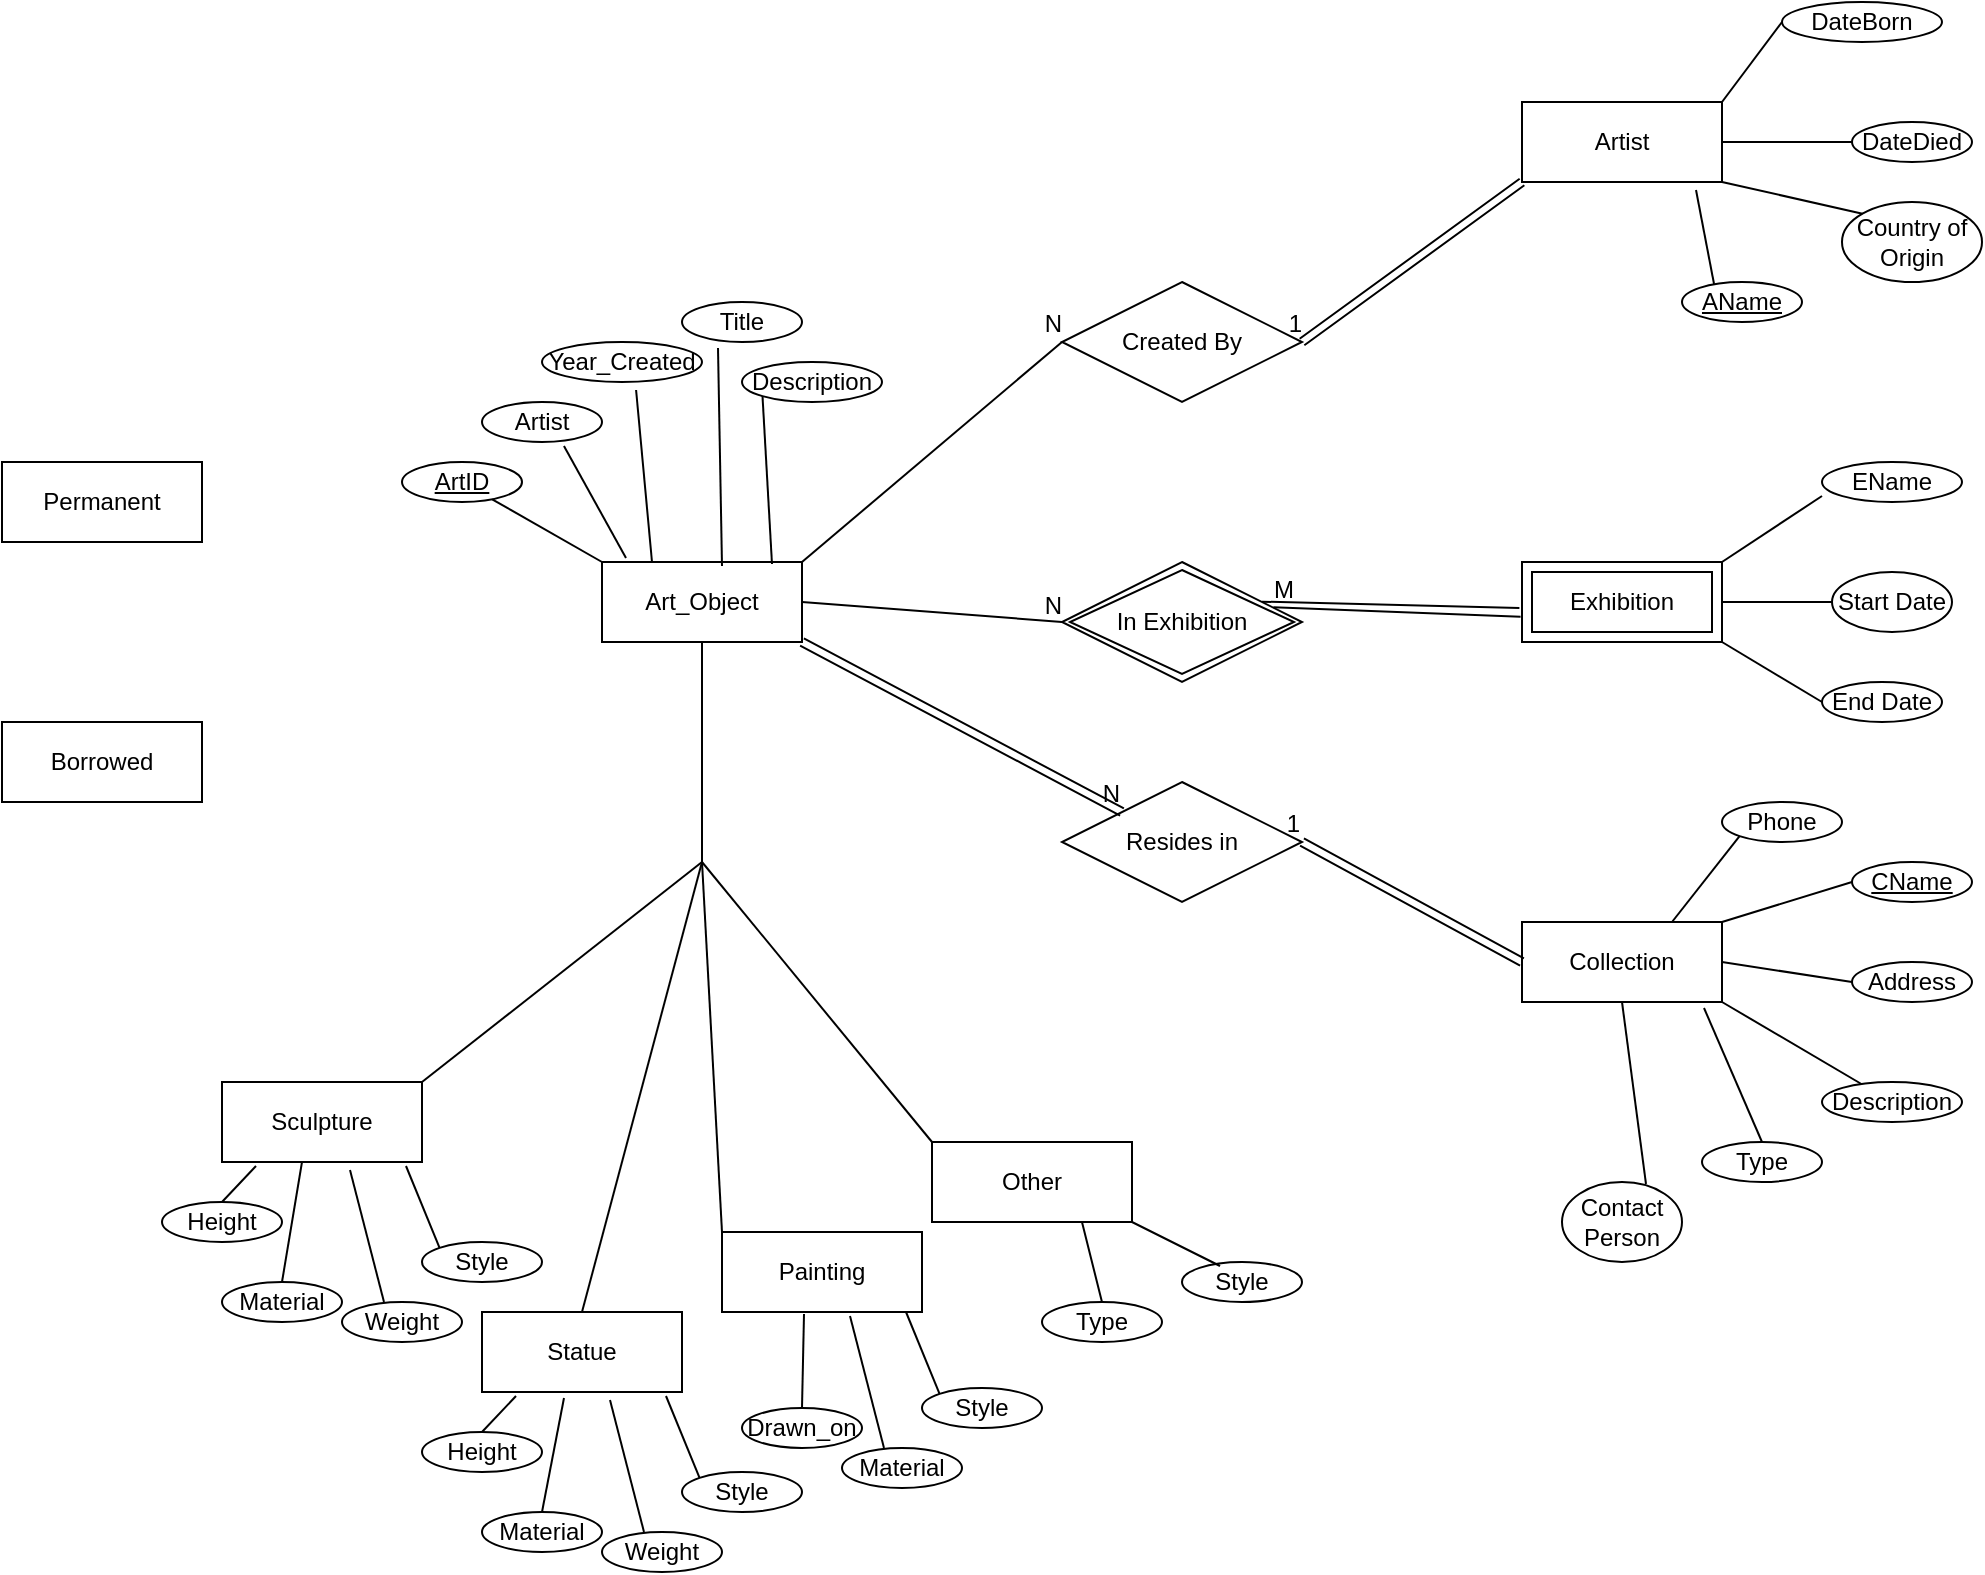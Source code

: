 <mxfile>
    <diagram id="M828vq5d6RUSsPA0u2Nk" name="Page-1">
        <mxGraphModel dx="1980" dy="1879" grid="1" gridSize="10" guides="1" tooltips="1" connect="1" arrows="1" fold="1" page="1" pageScale="1" pageWidth="850" pageHeight="1100" math="0" shadow="0">
            <root>
                <mxCell id="0"/>
                <mxCell id="1" parent="0"/>
                <mxCell id="3" value="Art_Object" style="whiteSpace=wrap;html=1;align=center;" vertex="1" parent="1">
                    <mxGeometry x="150" y="190" width="100" height="40" as="geometry"/>
                </mxCell>
                <mxCell id="4" value="Sculpture" style="whiteSpace=wrap;html=1;align=center;" vertex="1" parent="1">
                    <mxGeometry x="-40" y="450" width="100" height="40" as="geometry"/>
                </mxCell>
                <mxCell id="5" value="Statue" style="whiteSpace=wrap;html=1;align=center;" vertex="1" parent="1">
                    <mxGeometry x="90" y="565" width="100" height="40" as="geometry"/>
                </mxCell>
                <mxCell id="6" value="Painting" style="whiteSpace=wrap;html=1;align=center;" vertex="1" parent="1">
                    <mxGeometry x="210" y="525" width="100" height="40" as="geometry"/>
                </mxCell>
                <mxCell id="7" value="Borrowed" style="whiteSpace=wrap;html=1;align=center;" vertex="1" parent="1">
                    <mxGeometry x="-150" y="270" width="100" height="40" as="geometry"/>
                </mxCell>
                <mxCell id="8" value="Permanent" style="whiteSpace=wrap;html=1;align=center;" vertex="1" parent="1">
                    <mxGeometry x="-150" y="140" width="100" height="40" as="geometry"/>
                </mxCell>
                <mxCell id="10" value="" style="endArrow=none;html=1;exitX=0;exitY=0;exitDx=0;exitDy=0;" edge="1" parent="1" source="6">
                    <mxGeometry width="50" height="50" relative="1" as="geometry">
                        <mxPoint x="210" y="380" as="sourcePoint"/>
                        <mxPoint x="200" y="340" as="targetPoint"/>
                    </mxGeometry>
                </mxCell>
                <mxCell id="11" value="" style="endArrow=none;html=1;exitX=1;exitY=0;exitDx=0;exitDy=0;" edge="1" parent="1" source="4">
                    <mxGeometry width="50" height="50" relative="1" as="geometry">
                        <mxPoint x="220" y="390" as="sourcePoint"/>
                        <mxPoint x="200" y="340" as="targetPoint"/>
                    </mxGeometry>
                </mxCell>
                <mxCell id="12" value="&lt;u&gt;ArtID&lt;/u&gt;" style="ellipse;whiteSpace=wrap;html=1;align=center;" vertex="1" parent="1">
                    <mxGeometry x="50" y="140" width="60" height="20" as="geometry"/>
                </mxCell>
                <mxCell id="13" value="Artist" style="ellipse;whiteSpace=wrap;html=1;align=center;" vertex="1" parent="1">
                    <mxGeometry x="90" y="110" width="60" height="20" as="geometry"/>
                </mxCell>
                <mxCell id="14" value="Year_Created" style="ellipse;whiteSpace=wrap;html=1;align=center;" vertex="1" parent="1">
                    <mxGeometry x="120" y="80" width="80" height="20" as="geometry"/>
                </mxCell>
                <mxCell id="15" value="" style="endArrow=none;html=1;exitX=0;exitY=0;exitDx=0;exitDy=0;" edge="1" parent="1" source="3" target="12">
                    <mxGeometry width="50" height="50" relative="1" as="geometry">
                        <mxPoint x="400" y="220" as="sourcePoint"/>
                        <mxPoint x="450" y="170" as="targetPoint"/>
                    </mxGeometry>
                </mxCell>
                <mxCell id="16" value="" style="endArrow=none;html=1;exitX=0.12;exitY=-0.05;exitDx=0;exitDy=0;entryX=0.683;entryY=1.1;entryDx=0;entryDy=0;entryPerimeter=0;exitPerimeter=0;" edge="1" parent="1" source="3" target="13">
                    <mxGeometry width="50" height="50" relative="1" as="geometry">
                        <mxPoint x="160" y="200" as="sourcePoint"/>
                        <mxPoint x="105.116" y="168.638" as="targetPoint"/>
                    </mxGeometry>
                </mxCell>
                <mxCell id="17" value="" style="endArrow=none;html=1;exitX=0.25;exitY=0;exitDx=0;exitDy=0;entryX=0.588;entryY=1.2;entryDx=0;entryDy=0;entryPerimeter=0;" edge="1" parent="1" source="3" target="14">
                    <mxGeometry width="50" height="50" relative="1" as="geometry">
                        <mxPoint x="170" y="210" as="sourcePoint"/>
                        <mxPoint x="115.116" y="178.638" as="targetPoint"/>
                    </mxGeometry>
                </mxCell>
                <mxCell id="19" value="Title" style="ellipse;whiteSpace=wrap;html=1;align=center;" vertex="1" parent="1">
                    <mxGeometry x="190" y="60" width="60" height="20" as="geometry"/>
                </mxCell>
                <mxCell id="20" value="Description" style="ellipse;whiteSpace=wrap;html=1;align=center;" vertex="1" parent="1">
                    <mxGeometry x="220" y="90" width="70" height="20" as="geometry"/>
                </mxCell>
                <mxCell id="21" value="" style="endArrow=none;html=1;entryX=0.3;entryY=1.15;entryDx=0;entryDy=0;entryPerimeter=0;exitX=0.6;exitY=0.05;exitDx=0;exitDy=0;exitPerimeter=0;" edge="1" parent="1" source="3" target="19">
                    <mxGeometry width="50" height="50" relative="1" as="geometry">
                        <mxPoint x="400" y="220" as="sourcePoint"/>
                        <mxPoint x="450" y="170" as="targetPoint"/>
                    </mxGeometry>
                </mxCell>
                <mxCell id="23" value="" style="endArrow=none;html=1;entryX=0;entryY=1;entryDx=0;entryDy=0;exitX=0.85;exitY=0.025;exitDx=0;exitDy=0;exitPerimeter=0;" edge="1" parent="1" source="3" target="20">
                    <mxGeometry width="50" height="50" relative="1" as="geometry">
                        <mxPoint x="400" y="220" as="sourcePoint"/>
                        <mxPoint x="450" y="170" as="targetPoint"/>
                    </mxGeometry>
                </mxCell>
                <mxCell id="24" value="" style="endArrow=none;html=1;entryX=0.17;entryY=1.05;entryDx=0;entryDy=0;entryPerimeter=0;" edge="1" parent="1" target="4">
                    <mxGeometry width="50" height="50" relative="1" as="geometry">
                        <mxPoint x="-40" y="510" as="sourcePoint"/>
                        <mxPoint x="440" y="410" as="targetPoint"/>
                    </mxGeometry>
                </mxCell>
                <mxCell id="25" value="Height" style="ellipse;whiteSpace=wrap;html=1;align=center;" vertex="1" parent="1">
                    <mxGeometry x="-70" y="510" width="60" height="20" as="geometry"/>
                </mxCell>
                <mxCell id="26" value="Material" style="ellipse;whiteSpace=wrap;html=1;align=center;" vertex="1" parent="1">
                    <mxGeometry x="-40" y="550" width="60" height="20" as="geometry"/>
                </mxCell>
                <mxCell id="27" value="" style="endArrow=none;html=1;entryX=0.4;entryY=1;entryDx=0;entryDy=0;entryPerimeter=0;exitX=0.5;exitY=0;exitDx=0;exitDy=0;" edge="1" parent="1" source="26" target="4">
                    <mxGeometry width="50" height="50" relative="1" as="geometry">
                        <mxPoint x="390" y="460" as="sourcePoint"/>
                        <mxPoint x="440" y="410" as="targetPoint"/>
                    </mxGeometry>
                </mxCell>
                <mxCell id="28" value="Weight" style="ellipse;whiteSpace=wrap;html=1;align=center;" vertex="1" parent="1">
                    <mxGeometry x="20" y="560" width="60" height="20" as="geometry"/>
                </mxCell>
                <mxCell id="29" value="Style" style="ellipse;whiteSpace=wrap;html=1;align=center;" vertex="1" parent="1">
                    <mxGeometry x="60" y="530" width="60" height="20" as="geometry"/>
                </mxCell>
                <mxCell id="30" value="" style="endArrow=none;html=1;entryX=0.64;entryY=1.1;entryDx=0;entryDy=0;entryPerimeter=0;exitX=0.35;exitY=0;exitDx=0;exitDy=0;exitPerimeter=0;" edge="1" parent="1" source="28" target="4">
                    <mxGeometry width="50" height="50" relative="1" as="geometry">
                        <mxPoint x="390" y="460" as="sourcePoint"/>
                        <mxPoint x="440" y="410" as="targetPoint"/>
                    </mxGeometry>
                </mxCell>
                <mxCell id="31" value="" style="endArrow=none;html=1;entryX=0.92;entryY=1.05;entryDx=0;entryDy=0;entryPerimeter=0;exitX=0;exitY=0;exitDx=0;exitDy=0;" edge="1" parent="1" source="29" target="4">
                    <mxGeometry width="50" height="50" relative="1" as="geometry">
                        <mxPoint x="390" y="460" as="sourcePoint"/>
                        <mxPoint x="440" y="410" as="targetPoint"/>
                    </mxGeometry>
                </mxCell>
                <mxCell id="32" value="" style="endArrow=none;html=1;entryX=0.17;entryY=1.05;entryDx=0;entryDy=0;entryPerimeter=0;" edge="1" parent="1">
                    <mxGeometry width="50" height="50" relative="1" as="geometry">
                        <mxPoint x="90" y="625" as="sourcePoint"/>
                        <mxPoint x="107" y="607" as="targetPoint"/>
                    </mxGeometry>
                </mxCell>
                <mxCell id="33" value="Height" style="ellipse;whiteSpace=wrap;html=1;align=center;" vertex="1" parent="1">
                    <mxGeometry x="60" y="625" width="60" height="20" as="geometry"/>
                </mxCell>
                <mxCell id="34" value="Material" style="ellipse;whiteSpace=wrap;html=1;align=center;" vertex="1" parent="1">
                    <mxGeometry x="90" y="665" width="60" height="20" as="geometry"/>
                </mxCell>
                <mxCell id="35" value="Weight" style="ellipse;whiteSpace=wrap;html=1;align=center;" vertex="1" parent="1">
                    <mxGeometry x="150" y="675" width="60" height="20" as="geometry"/>
                </mxCell>
                <mxCell id="36" value="Style" style="ellipse;whiteSpace=wrap;html=1;align=center;" vertex="1" parent="1">
                    <mxGeometry x="190" y="645" width="60" height="20" as="geometry"/>
                </mxCell>
                <mxCell id="37" value="" style="endArrow=none;html=1;entryX=0.64;entryY=1.1;entryDx=0;entryDy=0;entryPerimeter=0;exitX=0.35;exitY=0;exitDx=0;exitDy=0;exitPerimeter=0;" edge="1" parent="1" source="35">
                    <mxGeometry width="50" height="50" relative="1" as="geometry">
                        <mxPoint x="520" y="575" as="sourcePoint"/>
                        <mxPoint x="154" y="609" as="targetPoint"/>
                    </mxGeometry>
                </mxCell>
                <mxCell id="38" value="" style="endArrow=none;html=1;entryX=0.92;entryY=1.05;entryDx=0;entryDy=0;entryPerimeter=0;exitX=0;exitY=0;exitDx=0;exitDy=0;" edge="1" parent="1" source="36">
                    <mxGeometry width="50" height="50" relative="1" as="geometry">
                        <mxPoint x="520" y="575" as="sourcePoint"/>
                        <mxPoint x="182" y="607" as="targetPoint"/>
                    </mxGeometry>
                </mxCell>
                <mxCell id="39" value="" style="endArrow=none;html=1;entryX=0.41;entryY=1.075;entryDx=0;entryDy=0;entryPerimeter=0;exitX=0.5;exitY=0;exitDx=0;exitDy=0;" edge="1" parent="1" source="34" target="5">
                    <mxGeometry width="50" height="50" relative="1" as="geometry">
                        <mxPoint x="340" y="575" as="sourcePoint"/>
                        <mxPoint x="390" y="525" as="targetPoint"/>
                    </mxGeometry>
                </mxCell>
                <mxCell id="42" value="Drawn_on" style="ellipse;whiteSpace=wrap;html=1;align=center;" vertex="1" parent="1">
                    <mxGeometry x="220" y="613" width="60" height="20" as="geometry"/>
                </mxCell>
                <mxCell id="43" value="Material" style="ellipse;whiteSpace=wrap;html=1;align=center;" vertex="1" parent="1">
                    <mxGeometry x="270" y="633" width="60" height="20" as="geometry"/>
                </mxCell>
                <mxCell id="44" value="Style" style="ellipse;whiteSpace=wrap;html=1;align=center;" vertex="1" parent="1">
                    <mxGeometry x="310" y="603" width="60" height="20" as="geometry"/>
                </mxCell>
                <mxCell id="45" value="" style="endArrow=none;html=1;entryX=0.64;entryY=1.1;entryDx=0;entryDy=0;entryPerimeter=0;exitX=0.35;exitY=0;exitDx=0;exitDy=0;exitPerimeter=0;" edge="1" parent="1" source="43">
                    <mxGeometry width="50" height="50" relative="1" as="geometry">
                        <mxPoint x="640" y="533" as="sourcePoint"/>
                        <mxPoint x="274" y="567" as="targetPoint"/>
                    </mxGeometry>
                </mxCell>
                <mxCell id="46" value="" style="endArrow=none;html=1;entryX=0.92;entryY=1.05;entryDx=0;entryDy=0;entryPerimeter=0;exitX=0;exitY=0;exitDx=0;exitDy=0;" edge="1" parent="1" source="44">
                    <mxGeometry width="50" height="50" relative="1" as="geometry">
                        <mxPoint x="640" y="533" as="sourcePoint"/>
                        <mxPoint x="302" y="565" as="targetPoint"/>
                    </mxGeometry>
                </mxCell>
                <mxCell id="47" value="" style="endArrow=none;html=1;entryX=0.41;entryY=1.075;entryDx=0;entryDy=0;entryPerimeter=0;exitX=0.5;exitY=0;exitDx=0;exitDy=0;" edge="1" parent="1" source="42">
                    <mxGeometry width="50" height="50" relative="1" as="geometry">
                        <mxPoint x="460" y="533" as="sourcePoint"/>
                        <mxPoint x="251" y="566" as="targetPoint"/>
                    </mxGeometry>
                </mxCell>
                <mxCell id="48" value="Artist" style="whiteSpace=wrap;html=1;align=center;" vertex="1" parent="1">
                    <mxGeometry x="610" y="-40" width="100" height="40" as="geometry"/>
                </mxCell>
                <mxCell id="49" value="Collection" style="whiteSpace=wrap;html=1;align=center;" vertex="1" parent="1">
                    <mxGeometry x="610" y="370" width="100" height="40" as="geometry"/>
                </mxCell>
                <mxCell id="51" value="" style="endArrow=none;html=1;exitX=0.5;exitY=0;exitDx=0;exitDy=0;" edge="1" parent="1" source="5">
                    <mxGeometry width="50" height="50" relative="1" as="geometry">
                        <mxPoint x="140" y="560" as="sourcePoint"/>
                        <mxPoint x="200" y="340" as="targetPoint"/>
                    </mxGeometry>
                </mxCell>
                <mxCell id="53" value="Created By" style="shape=rhombus;perimeter=rhombusPerimeter;whiteSpace=wrap;html=1;align=center;" vertex="1" parent="1">
                    <mxGeometry x="380" y="50" width="120" height="60" as="geometry"/>
                </mxCell>
                <mxCell id="54" value="In Exhibition" style="shape=rhombus;double=1;perimeter=rhombusPerimeter;whiteSpace=wrap;html=1;align=center;" vertex="1" parent="1">
                    <mxGeometry x="380" y="190" width="120" height="60" as="geometry"/>
                </mxCell>
                <mxCell id="55" value="Resides in" style="shape=rhombus;perimeter=rhombusPerimeter;whiteSpace=wrap;html=1;align=center;" vertex="1" parent="1">
                    <mxGeometry x="380" y="300" width="120" height="60" as="geometry"/>
                </mxCell>
                <mxCell id="56" value="" style="shape=link;html=1;rounded=0;exitX=1;exitY=1;exitDx=0;exitDy=0;entryX=0;entryY=0;entryDx=0;entryDy=0;" edge="1" parent="1" source="3" target="55">
                    <mxGeometry relative="1" as="geometry">
                        <mxPoint x="220" y="300" as="sourcePoint"/>
                        <mxPoint x="380" y="300" as="targetPoint"/>
                    </mxGeometry>
                </mxCell>
                <mxCell id="57" value="N" style="resizable=0;html=1;align=right;verticalAlign=bottom;" connectable="0" vertex="1" parent="56">
                    <mxGeometry x="1" relative="1" as="geometry"/>
                </mxCell>
                <mxCell id="58" value="" style="shape=link;html=1;rounded=0;entryX=1;entryY=0.5;entryDx=0;entryDy=0;exitX=0;exitY=0.5;exitDx=0;exitDy=0;" edge="1" parent="1" source="49" target="55">
                    <mxGeometry relative="1" as="geometry">
                        <mxPoint x="340" y="200" as="sourcePoint"/>
                        <mxPoint x="500" y="200" as="targetPoint"/>
                    </mxGeometry>
                </mxCell>
                <mxCell id="59" value="1" style="resizable=0;html=1;align=right;verticalAlign=bottom;" connectable="0" vertex="1" parent="58">
                    <mxGeometry x="1" relative="1" as="geometry"/>
                </mxCell>
                <mxCell id="62" value="" style="endArrow=none;html=1;rounded=0;entryX=0;entryY=0.5;entryDx=0;entryDy=0;exitX=1;exitY=0.5;exitDx=0;exitDy=0;" edge="1" parent="1" source="3" target="54">
                    <mxGeometry relative="1" as="geometry">
                        <mxPoint x="340" y="300" as="sourcePoint"/>
                        <mxPoint x="500" y="300" as="targetPoint"/>
                    </mxGeometry>
                </mxCell>
                <mxCell id="63" value="N" style="resizable=0;html=1;align=right;verticalAlign=bottom;" connectable="0" vertex="1" parent="62">
                    <mxGeometry x="1" relative="1" as="geometry"/>
                </mxCell>
                <mxCell id="64" value="" style="endArrow=none;html=1;rounded=0;exitX=0.881;exitY=0.378;exitDx=0;exitDy=0;exitPerimeter=0;entryX=-0.007;entryY=0.683;entryDx=0;entryDy=0;entryPerimeter=0;" edge="1" parent="1" source="54">
                    <mxGeometry relative="1" as="geometry">
                        <mxPoint x="520" y="219.75" as="sourcePoint"/>
                        <mxPoint x="609.3" y="217.32" as="targetPoint"/>
                    </mxGeometry>
                </mxCell>
                <mxCell id="65" value="" style="endArrow=none;html=1;rounded=0;entryX=-0.013;entryY=0.575;entryDx=0;entryDy=0;entryPerimeter=0;" edge="1" parent="1">
                    <mxGeometry relative="1" as="geometry">
                        <mxPoint x="480" y="209.83" as="sourcePoint"/>
                        <mxPoint x="608.7" y="213" as="targetPoint"/>
                    </mxGeometry>
                </mxCell>
                <mxCell id="66" value="M" style="text;strokeColor=none;fillColor=none;spacingLeft=4;spacingRight=4;overflow=hidden;rotatable=0;points=[[0,0.5],[1,0.5]];portConstraint=eastwest;fontSize=12;" vertex="1" parent="1">
                    <mxGeometry x="480" y="190" width="30" height="20" as="geometry"/>
                </mxCell>
                <mxCell id="71" value="" style="endArrow=none;html=1;rounded=0;entryX=0;entryY=0.5;entryDx=0;entryDy=0;exitX=1;exitY=0;exitDx=0;exitDy=0;" edge="1" parent="1" source="3" target="53">
                    <mxGeometry relative="1" as="geometry">
                        <mxPoint x="280" y="270" as="sourcePoint"/>
                        <mxPoint x="440" y="270" as="targetPoint"/>
                    </mxGeometry>
                </mxCell>
                <mxCell id="72" value="N" style="resizable=0;html=1;align=right;verticalAlign=bottom;" connectable="0" vertex="1" parent="71">
                    <mxGeometry x="1" relative="1" as="geometry"/>
                </mxCell>
                <mxCell id="75" value="" style="shape=link;html=1;rounded=0;entryX=1;entryY=0.5;entryDx=0;entryDy=0;exitX=0;exitY=1;exitDx=0;exitDy=0;" edge="1" parent="1" source="48" target="53">
                    <mxGeometry relative="1" as="geometry">
                        <mxPoint x="280" y="270" as="sourcePoint"/>
                        <mxPoint x="440" y="270" as="targetPoint"/>
                    </mxGeometry>
                </mxCell>
                <mxCell id="76" value="1" style="resizable=0;html=1;align=right;verticalAlign=bottom;" connectable="0" vertex="1" parent="75">
                    <mxGeometry x="1" relative="1" as="geometry"/>
                </mxCell>
                <mxCell id="77" value="Other" style="whiteSpace=wrap;html=1;align=center;" vertex="1" parent="1">
                    <mxGeometry x="315" y="480" width="100" height="40" as="geometry"/>
                </mxCell>
                <mxCell id="78" value="" style="endArrow=none;html=1;entryX=0.5;entryY=1;entryDx=0;entryDy=0;" edge="1" parent="1" target="3">
                    <mxGeometry width="50" height="50" relative="1" as="geometry">
                        <mxPoint x="200" y="340" as="sourcePoint"/>
                        <mxPoint x="390" y="240" as="targetPoint"/>
                    </mxGeometry>
                </mxCell>
                <mxCell id="79" value="" style="endArrow=none;html=1;entryX=0;entryY=0;entryDx=0;entryDy=0;" edge="1" parent="1" target="77">
                    <mxGeometry width="50" height="50" relative="1" as="geometry">
                        <mxPoint x="200" y="340" as="sourcePoint"/>
                        <mxPoint x="210" y="240" as="targetPoint"/>
                    </mxGeometry>
                </mxCell>
                <mxCell id="81" value="Type" style="ellipse;whiteSpace=wrap;html=1;align=center;" vertex="1" parent="1">
                    <mxGeometry x="370" y="560" width="60" height="20" as="geometry"/>
                </mxCell>
                <mxCell id="82" value="Style" style="ellipse;whiteSpace=wrap;html=1;align=center;" vertex="1" parent="1">
                    <mxGeometry x="440" y="540" width="60" height="20" as="geometry"/>
                </mxCell>
                <mxCell id="83" value="" style="endArrow=none;html=1;entryX=0.75;entryY=1;entryDx=0;entryDy=0;exitX=0.5;exitY=0;exitDx=0;exitDy=0;" edge="1" parent="1" source="81" target="77">
                    <mxGeometry width="50" height="50" relative="1" as="geometry">
                        <mxPoint x="500" y="645" as="sourcePoint"/>
                        <mxPoint x="550" y="595" as="targetPoint"/>
                    </mxGeometry>
                </mxCell>
                <mxCell id="84" value="" style="endArrow=none;html=1;entryX=1;entryY=1;entryDx=0;entryDy=0;exitX=0.317;exitY=0.1;exitDx=0;exitDy=0;exitPerimeter=0;" edge="1" parent="1" source="82" target="77">
                    <mxGeometry width="50" height="50" relative="1" as="geometry">
                        <mxPoint x="550" y="570" as="sourcePoint"/>
                        <mxPoint x="540" y="530" as="targetPoint"/>
                    </mxGeometry>
                </mxCell>
                <mxCell id="86" value="&lt;u&gt;AName&lt;/u&gt;" style="ellipse;whiteSpace=wrap;html=1;align=center;" vertex="1" parent="1">
                    <mxGeometry x="690" y="50" width="60" height="20" as="geometry"/>
                </mxCell>
                <mxCell id="87" value="DateBorn" style="ellipse;whiteSpace=wrap;html=1;align=center;" vertex="1" parent="1">
                    <mxGeometry x="740" y="-90" width="80" height="20" as="geometry"/>
                </mxCell>
                <mxCell id="88" value="DateDied" style="ellipse;whiteSpace=wrap;html=1;align=center;" vertex="1" parent="1">
                    <mxGeometry x="775" y="-30" width="60" height="20" as="geometry"/>
                </mxCell>
                <mxCell id="89" value="Country of Origin" style="ellipse;whiteSpace=wrap;html=1;align=center;" vertex="1" parent="1">
                    <mxGeometry x="770" y="10" width="70" height="40" as="geometry"/>
                </mxCell>
                <mxCell id="92" value="" style="endArrow=none;html=1;entryX=0.87;entryY=1.1;entryDx=0;entryDy=0;entryPerimeter=0;exitX=0.267;exitY=0.05;exitDx=0;exitDy=0;exitPerimeter=0;" edge="1" parent="1" source="86" target="48">
                    <mxGeometry width="50" height="50" relative="1" as="geometry">
                        <mxPoint x="580" y="190" as="sourcePoint"/>
                        <mxPoint x="630" y="140" as="targetPoint"/>
                    </mxGeometry>
                </mxCell>
                <mxCell id="93" value="" style="endArrow=none;html=1;entryX=1;entryY=1;entryDx=0;entryDy=0;exitX=0;exitY=0;exitDx=0;exitDy=0;" edge="1" parent="1" source="89" target="48">
                    <mxGeometry width="50" height="50" relative="1" as="geometry">
                        <mxPoint x="580" y="190" as="sourcePoint"/>
                        <mxPoint x="630" y="140" as="targetPoint"/>
                    </mxGeometry>
                </mxCell>
                <mxCell id="94" value="" style="endArrow=none;html=1;entryX=1;entryY=0.5;entryDx=0;entryDy=0;exitX=0;exitY=0.5;exitDx=0;exitDy=0;" edge="1" parent="1" source="88" target="48">
                    <mxGeometry width="50" height="50" relative="1" as="geometry">
                        <mxPoint x="580" y="190" as="sourcePoint"/>
                        <mxPoint x="630" y="140" as="targetPoint"/>
                    </mxGeometry>
                </mxCell>
                <mxCell id="95" value="" style="endArrow=none;html=1;entryX=1;entryY=0;entryDx=0;entryDy=0;exitX=0;exitY=0.5;exitDx=0;exitDy=0;" edge="1" parent="1" source="87" target="48">
                    <mxGeometry width="50" height="50" relative="1" as="geometry">
                        <mxPoint x="580" y="190" as="sourcePoint"/>
                        <mxPoint x="630" y="140" as="targetPoint"/>
                    </mxGeometry>
                </mxCell>
                <mxCell id="96" value="Address" style="ellipse;whiteSpace=wrap;html=1;align=center;" vertex="1" parent="1">
                    <mxGeometry x="775" y="390" width="60" height="20" as="geometry"/>
                </mxCell>
                <mxCell id="97" value="&lt;u&gt;CName&lt;/u&gt;" style="ellipse;whiteSpace=wrap;html=1;align=center;" vertex="1" parent="1">
                    <mxGeometry x="775" y="340" width="60" height="20" as="geometry"/>
                </mxCell>
                <mxCell id="98" value="Contact Person" style="ellipse;whiteSpace=wrap;html=1;align=center;" vertex="1" parent="1">
                    <mxGeometry x="630" y="500" width="60" height="40" as="geometry"/>
                </mxCell>
                <mxCell id="99" value="Type" style="ellipse;whiteSpace=wrap;html=1;align=center;" vertex="1" parent="1">
                    <mxGeometry x="700" y="480" width="60" height="20" as="geometry"/>
                </mxCell>
                <mxCell id="100" value="Description" style="ellipse;whiteSpace=wrap;html=1;align=center;" vertex="1" parent="1">
                    <mxGeometry x="760" y="450" width="70" height="20" as="geometry"/>
                </mxCell>
                <mxCell id="101" value="" style="endArrow=none;html=1;entryX=1;entryY=0;entryDx=0;entryDy=0;exitX=0;exitY=0.5;exitDx=0;exitDy=0;" edge="1" parent="1" source="97" target="49">
                    <mxGeometry width="50" height="50" relative="1" as="geometry">
                        <mxPoint x="770" y="350" as="sourcePoint"/>
                        <mxPoint x="930" y="230" as="targetPoint"/>
                    </mxGeometry>
                </mxCell>
                <mxCell id="102" value="Phone" style="ellipse;whiteSpace=wrap;html=1;align=center;" vertex="1" parent="1">
                    <mxGeometry x="710" y="310" width="60" height="20" as="geometry"/>
                </mxCell>
                <mxCell id="103" value="" style="endArrow=none;html=1;entryX=0;entryY=1;entryDx=0;entryDy=0;exitX=0.75;exitY=0;exitDx=0;exitDy=0;" edge="1" parent="1" source="49" target="102">
                    <mxGeometry width="50" height="50" relative="1" as="geometry">
                        <mxPoint x="880" y="280" as="sourcePoint"/>
                        <mxPoint x="930" y="230" as="targetPoint"/>
                    </mxGeometry>
                </mxCell>
                <mxCell id="104" value="" style="endArrow=none;html=1;entryX=0;entryY=0.5;entryDx=0;entryDy=0;exitX=1;exitY=0.5;exitDx=0;exitDy=0;" edge="1" parent="1" source="49" target="96">
                    <mxGeometry width="50" height="50" relative="1" as="geometry">
                        <mxPoint x="695" y="380" as="sourcePoint"/>
                        <mxPoint x="728.787" y="337.071" as="targetPoint"/>
                    </mxGeometry>
                </mxCell>
                <mxCell id="105" value="" style="endArrow=none;html=1;exitX=1;exitY=1;exitDx=0;exitDy=0;" edge="1" parent="1" source="49" target="100">
                    <mxGeometry width="50" height="50" relative="1" as="geometry">
                        <mxPoint x="705" y="390" as="sourcePoint"/>
                        <mxPoint x="738.787" y="347.071" as="targetPoint"/>
                    </mxGeometry>
                </mxCell>
                <mxCell id="107" value="" style="endArrow=none;html=1;entryX=0.5;entryY=0;entryDx=0;entryDy=0;exitX=0.91;exitY=1.075;exitDx=0;exitDy=0;exitPerimeter=0;" edge="1" parent="1" source="49" target="99">
                    <mxGeometry width="50" height="50" relative="1" as="geometry">
                        <mxPoint x="715" y="400" as="sourcePoint"/>
                        <mxPoint x="748.787" y="357.071" as="targetPoint"/>
                    </mxGeometry>
                </mxCell>
                <mxCell id="108" value="" style="endArrow=none;html=1;entryX=0.5;entryY=1;entryDx=0;entryDy=0;exitX=0.7;exitY=0.025;exitDx=0;exitDy=0;exitPerimeter=0;" edge="1" parent="1" source="98" target="49">
                    <mxGeometry width="50" height="50" relative="1" as="geometry">
                        <mxPoint x="725" y="410" as="sourcePoint"/>
                        <mxPoint x="758.787" y="367.071" as="targetPoint"/>
                    </mxGeometry>
                </mxCell>
                <mxCell id="109" value="Start Date" style="ellipse;whiteSpace=wrap;html=1;align=center;" vertex="1" parent="1">
                    <mxGeometry x="765" y="195" width="60" height="30" as="geometry"/>
                </mxCell>
                <mxCell id="110" value="End Date" style="ellipse;whiteSpace=wrap;html=1;align=center;" vertex="1" parent="1">
                    <mxGeometry x="760" y="250" width="60" height="20" as="geometry"/>
                </mxCell>
                <mxCell id="111" value="EName" style="ellipse;whiteSpace=wrap;html=1;align=center;" vertex="1" parent="1">
                    <mxGeometry x="760" y="140" width="70" height="20" as="geometry"/>
                </mxCell>
                <mxCell id="113" value="" style="endArrow=none;html=1;entryX=0;entryY=0.85;entryDx=0;entryDy=0;entryPerimeter=0;exitX=1;exitY=0;exitDx=0;exitDy=0;" edge="1" parent="1" target="111">
                    <mxGeometry width="50" height="50" relative="1" as="geometry">
                        <mxPoint x="710" y="190" as="sourcePoint"/>
                        <mxPoint x="930" y="240" as="targetPoint"/>
                    </mxGeometry>
                </mxCell>
                <mxCell id="114" value="" style="endArrow=none;html=1;entryX=0;entryY=0.5;entryDx=0;entryDy=0;exitX=1;exitY=0.5;exitDx=0;exitDy=0;" edge="1" parent="1" target="109">
                    <mxGeometry width="50" height="50" relative="1" as="geometry">
                        <mxPoint x="710" y="210" as="sourcePoint"/>
                        <mxPoint x="930" y="240" as="targetPoint"/>
                    </mxGeometry>
                </mxCell>
                <mxCell id="115" value="" style="endArrow=none;html=1;entryX=1;entryY=1;entryDx=0;entryDy=0;exitX=0;exitY=0.5;exitDx=0;exitDy=0;" edge="1" parent="1" source="110">
                    <mxGeometry width="50" height="50" relative="1" as="geometry">
                        <mxPoint x="880" y="290" as="sourcePoint"/>
                        <mxPoint x="710" y="230" as="targetPoint"/>
                    </mxGeometry>
                </mxCell>
                <mxCell id="116" value="Exhibition" style="shape=ext;margin=3;double=1;whiteSpace=wrap;html=1;align=center;" vertex="1" parent="1">
                    <mxGeometry x="610" y="190" width="100" height="40" as="geometry"/>
                </mxCell>
            </root>
        </mxGraphModel>
    </diagram>
</mxfile>